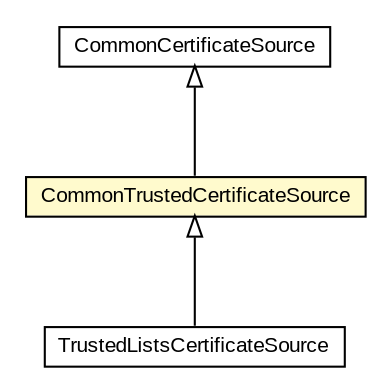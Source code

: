 #!/usr/local/bin/dot
#
# Class diagram 
# Generated by UMLGraph version R5_6-24-gf6e263 (http://www.umlgraph.org/)
#

digraph G {
	edge [fontname="arial",fontsize=10,labelfontname="arial",labelfontsize=10];
	node [fontname="arial",fontsize=10,shape=plaintext];
	nodesep=0.25;
	ranksep=0.5;
	// eu.europa.esig.dss.tsl.TrustedListsCertificateSource
	c267423 [label=<<table title="eu.europa.esig.dss.tsl.TrustedListsCertificateSource" border="0" cellborder="1" cellspacing="0" cellpadding="2" port="p" href="../tsl/TrustedListsCertificateSource.html">
		<tr><td><table border="0" cellspacing="0" cellpadding="1">
<tr><td align="center" balign="center"> TrustedListsCertificateSource </td></tr>
		</table></td></tr>
		</table>>, URL="../tsl/TrustedListsCertificateSource.html", fontname="arial", fontcolor="black", fontsize=10.0];
	// eu.europa.esig.dss.x509.CommonTrustedCertificateSource
	c267443 [label=<<table title="eu.europa.esig.dss.x509.CommonTrustedCertificateSource" border="0" cellborder="1" cellspacing="0" cellpadding="2" port="p" bgcolor="lemonChiffon" href="./CommonTrustedCertificateSource.html">
		<tr><td><table border="0" cellspacing="0" cellpadding="1">
<tr><td align="center" balign="center"> CommonTrustedCertificateSource </td></tr>
		</table></td></tr>
		</table>>, URL="./CommonTrustedCertificateSource.html", fontname="arial", fontcolor="black", fontsize=10.0];
	// eu.europa.esig.dss.x509.CommonCertificateSource
	c267444 [label=<<table title="eu.europa.esig.dss.x509.CommonCertificateSource" border="0" cellborder="1" cellspacing="0" cellpadding="2" port="p" href="./CommonCertificateSource.html">
		<tr><td><table border="0" cellspacing="0" cellpadding="1">
<tr><td align="center" balign="center"> CommonCertificateSource </td></tr>
		</table></td></tr>
		</table>>, URL="./CommonCertificateSource.html", fontname="arial", fontcolor="black", fontsize=10.0];
	//eu.europa.esig.dss.tsl.TrustedListsCertificateSource extends eu.europa.esig.dss.x509.CommonTrustedCertificateSource
	c267443:p -> c267423:p [dir=back,arrowtail=empty];
	//eu.europa.esig.dss.x509.CommonTrustedCertificateSource extends eu.europa.esig.dss.x509.CommonCertificateSource
	c267444:p -> c267443:p [dir=back,arrowtail=empty];
}

